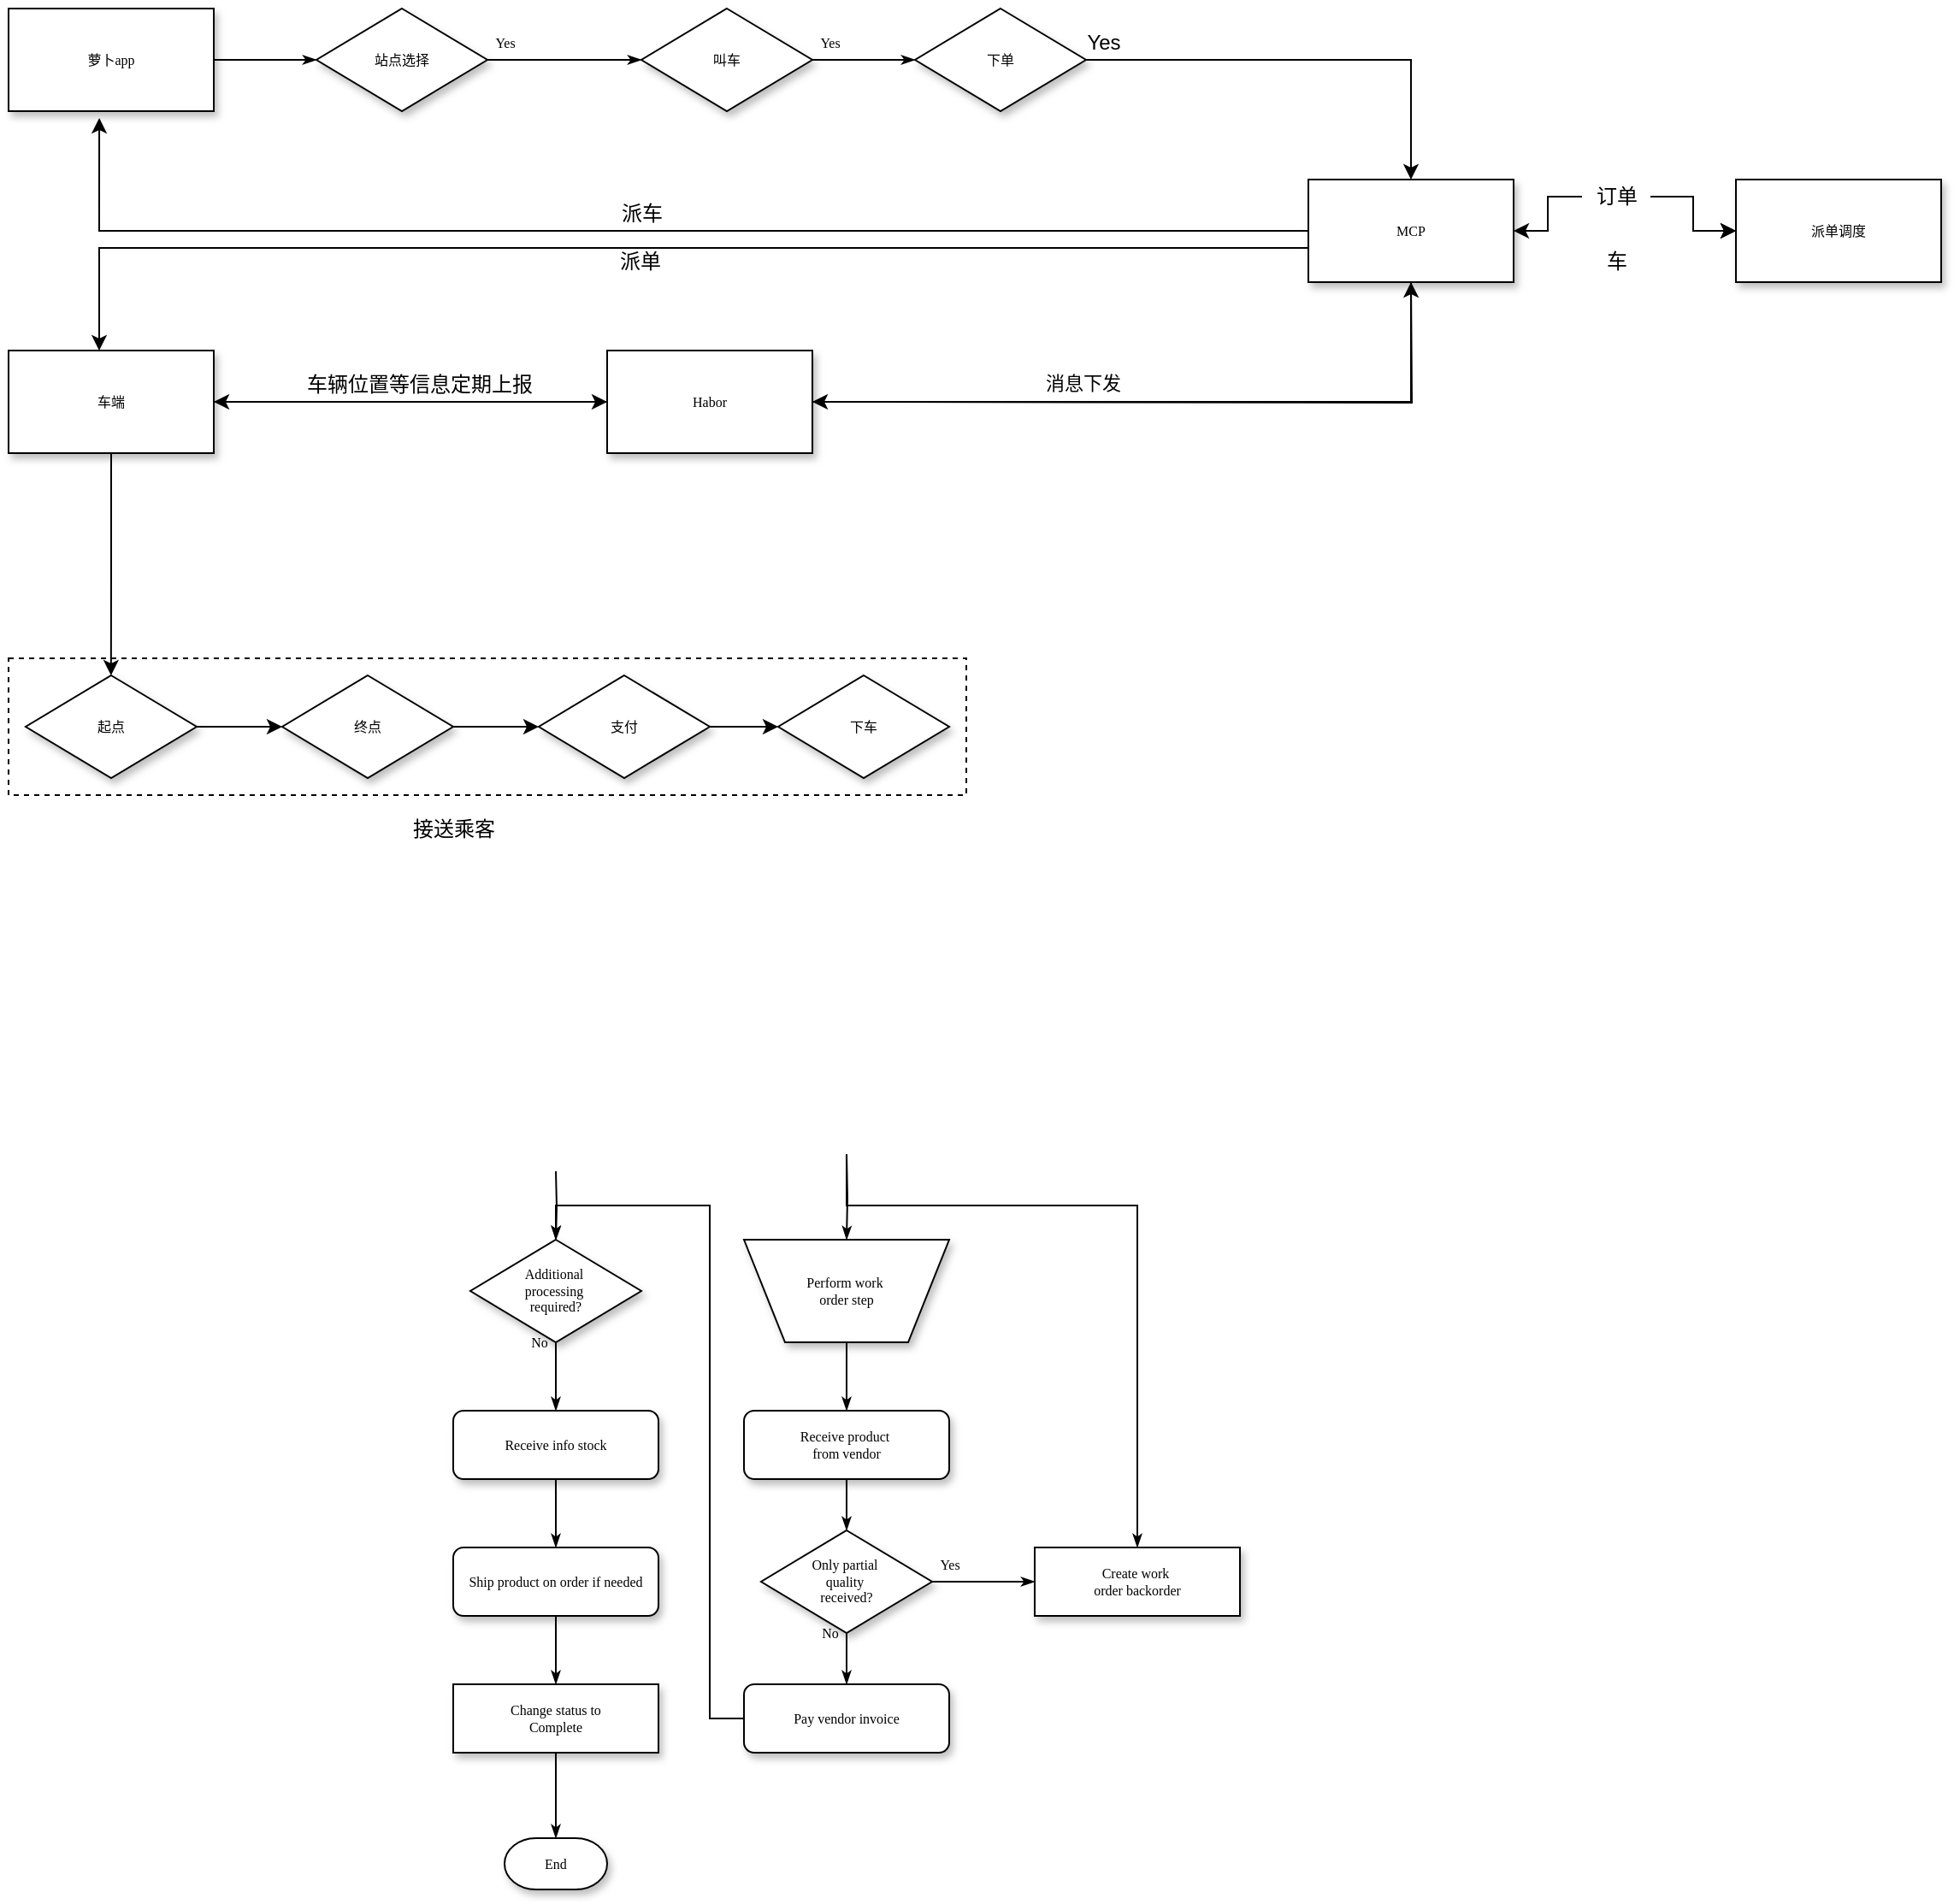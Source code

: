 <mxfile version="15.9.6" type="github"><diagram name="Page-1" id="edf60f1a-56cd-e834-aa8a-f176f3a09ee4"><mxGraphModel dx="1189" dy="703" grid="1" gridSize="10" guides="1" tooltips="1" connect="1" arrows="1" fold="1" page="1" pageScale="1" pageWidth="1100" pageHeight="850" background="none" math="0" shadow="0"><root><mxCell id="0"/><mxCell id="1" parent="0"/><mxCell id="60e70716793133e9-32" style="edgeStyle=orthogonalEdgeStyle;rounded=0;html=1;labelBackgroundColor=none;startSize=5;endArrow=classicThin;endFill=1;endSize=5;jettySize=auto;orthogonalLoop=1;strokeWidth=1;fontFamily=Verdana;fontSize=8" parent="1" source="60e70716793133e9-4" target="60e70716793133e9-5" edge="1"><mxGeometry relative="1" as="geometry"/></mxCell><mxCell id="60e70716793133e9-4" value="萝卜app" style="rounded=0;whiteSpace=wrap;html=1;shadow=1;labelBackgroundColor=none;strokeWidth=1;fontFamily=Verdana;fontSize=8;align=center;" parent="1" vertex="1"><mxGeometry x="20" y="220" width="120" height="60" as="geometry"/></mxCell><mxCell id="60e70716793133e9-33" value="Yes" style="edgeStyle=orthogonalEdgeStyle;rounded=0;html=1;labelBackgroundColor=none;startSize=5;endArrow=classicThin;endFill=1;endSize=5;jettySize=auto;orthogonalLoop=1;strokeWidth=1;fontFamily=Verdana;fontSize=8" parent="1" source="60e70716793133e9-5" target="60e70716793133e9-7" edge="1"><mxGeometry x="-0.778" y="10" relative="1" as="geometry"><mxPoint as="offset"/></mxGeometry></mxCell><mxCell id="60e70716793133e9-5" value="站点选择" style="rhombus;whiteSpace=wrap;html=1;rounded=0;shadow=1;labelBackgroundColor=none;strokeWidth=1;fontFamily=Verdana;fontSize=8;align=center;" parent="1" vertex="1"><mxGeometry x="200" y="220" width="100" height="60" as="geometry"/></mxCell><mxCell id="60e70716793133e9-34" value="Yes" style="edgeStyle=orthogonalEdgeStyle;rounded=0;html=1;labelBackgroundColor=none;startSize=5;endArrow=classicThin;endFill=1;endSize=5;jettySize=auto;orthogonalLoop=1;strokeWidth=1;fontFamily=Verdana;fontSize=8" parent="1" source="60e70716793133e9-7" edge="1"><mxGeometry x="-0.667" y="10" relative="1" as="geometry"><mxPoint as="offset"/><mxPoint x="550" y="250" as="targetPoint"/></mxGeometry></mxCell><mxCell id="60e70716793133e9-7" value="叫车" style="rhombus;whiteSpace=wrap;html=1;rounded=0;shadow=1;labelBackgroundColor=none;strokeWidth=1;fontFamily=Verdana;fontSize=8;align=center;" parent="1" vertex="1"><mxGeometry x="390" y="220" width="100" height="60" as="geometry"/></mxCell><mxCell id="bbj0CBgUNTtJuTdAdlhA-29" value="" style="edgeStyle=orthogonalEdgeStyle;rounded=0;orthogonalLoop=1;jettySize=auto;html=1;" edge="1" parent="1" source="60e70716793133e9-17" target="bbj0CBgUNTtJuTdAdlhA-25"><mxGeometry relative="1" as="geometry"/></mxCell><mxCell id="60e70716793133e9-17" value="起点" style="rhombus;whiteSpace=wrap;html=1;rounded=0;shadow=1;labelBackgroundColor=none;strokeWidth=1;fontFamily=Verdana;fontSize=8;align=center;" parent="1" vertex="1"><mxGeometry x="30" y="610" width="100" height="60" as="geometry"/></mxCell><mxCell id="60e70716793133e9-52" style="edgeStyle=orthogonalEdgeStyle;rounded=0;html=1;labelBackgroundColor=none;startSize=5;endArrow=classicThin;endFill=1;endSize=5;jettySize=auto;orthogonalLoop=1;strokeWidth=1;fontFamily=Verdana;fontSize=8" parent="1" target="60e70716793133e9-21" edge="1"><mxGeometry relative="1" as="geometry"><mxPoint x="340" y="900" as="sourcePoint"/></mxGeometry></mxCell><mxCell id="60e70716793133e9-49" style="edgeStyle=orthogonalEdgeStyle;rounded=0;html=1;labelBackgroundColor=none;startSize=5;endArrow=classicThin;endFill=1;endSize=5;jettySize=auto;orthogonalLoop=1;strokeWidth=1;fontFamily=Verdana;fontSize=8" parent="1" target="60e70716793133e9-22" edge="1"><mxGeometry relative="1" as="geometry"><mxPoint x="510" y="890" as="sourcePoint"/></mxGeometry></mxCell><mxCell id="60e70716793133e9-53" style="edgeStyle=orthogonalEdgeStyle;rounded=0;html=1;labelBackgroundColor=none;startSize=5;endArrow=classicThin;endFill=1;endSize=5;jettySize=auto;orthogonalLoop=1;strokeWidth=1;fontFamily=Verdana;fontSize=8" parent="1" target="60e70716793133e9-27" edge="1"><mxGeometry relative="1" as="geometry"><Array as="points"><mxPoint x="510" y="920"/><mxPoint x="680" y="920"/></Array><mxPoint x="510" y="890" as="sourcePoint"/></mxGeometry></mxCell><mxCell id="60e70716793133e9-54" value="No" style="edgeStyle=orthogonalEdgeStyle;rounded=0;html=1;labelBackgroundColor=none;startSize=5;endArrow=classicThin;endFill=1;endSize=5;jettySize=auto;orthogonalLoop=1;strokeWidth=1;fontFamily=Verdana;fontSize=8" parent="1" source="60e70716793133e9-21" target="60e70716793133e9-23" edge="1"><mxGeometry x="-1" y="-10" relative="1" as="geometry"><mxPoint as="offset"/></mxGeometry></mxCell><mxCell id="60e70716793133e9-21" value="Additional&amp;nbsp;&lt;div&gt;processing&amp;nbsp;&lt;/div&gt;&lt;div&gt;required?&lt;/div&gt;" style="rhombus;whiteSpace=wrap;html=1;rounded=0;shadow=1;labelBackgroundColor=none;strokeWidth=1;fontFamily=Verdana;fontSize=8;align=center;" parent="1" vertex="1"><mxGeometry x="290" y="940" width="100" height="60" as="geometry"/></mxCell><mxCell id="60e70716793133e9-58" style="edgeStyle=orthogonalEdgeStyle;rounded=0;html=1;labelBackgroundColor=none;startSize=5;endArrow=classicThin;endFill=1;endSize=5;jettySize=auto;orthogonalLoop=1;strokeWidth=1;fontFamily=Verdana;fontSize=8" parent="1" source="60e70716793133e9-22" target="60e70716793133e9-24" edge="1"><mxGeometry relative="1" as="geometry"/></mxCell><mxCell id="60e70716793133e9-22" value="Perform work&amp;nbsp;&lt;div&gt;order step&lt;/div&gt;" style="shape=trapezoid;whiteSpace=wrap;html=1;rounded=0;shadow=1;labelBackgroundColor=none;strokeWidth=1;fontFamily=Verdana;fontSize=8;align=center;flipV=1;" parent="1" vertex="1"><mxGeometry x="450" y="940" width="120" height="60" as="geometry"/></mxCell><mxCell id="60e70716793133e9-55" style="edgeStyle=orthogonalEdgeStyle;rounded=0;html=1;labelBackgroundColor=none;startSize=5;endArrow=classicThin;endFill=1;endSize=5;jettySize=auto;orthogonalLoop=1;strokeWidth=1;fontFamily=Verdana;fontSize=8" parent="1" source="60e70716793133e9-23" target="60e70716793133e9-25" edge="1"><mxGeometry relative="1" as="geometry"/></mxCell><mxCell id="60e70716793133e9-23" value="Receive info stock" style="rounded=1;whiteSpace=wrap;html=1;shadow=1;labelBackgroundColor=none;strokeWidth=1;fontFamily=Verdana;fontSize=8;align=center;" parent="1" vertex="1"><mxGeometry x="280" y="1040" width="120" height="40" as="geometry"/></mxCell><mxCell id="60e70716793133e9-59" style="edgeStyle=orthogonalEdgeStyle;rounded=0;html=1;labelBackgroundColor=none;startSize=5;endArrow=classicThin;endFill=1;endSize=5;jettySize=auto;orthogonalLoop=1;strokeWidth=1;fontFamily=Verdana;fontSize=8" parent="1" source="60e70716793133e9-24" target="60e70716793133e9-26" edge="1"><mxGeometry relative="1" as="geometry"/></mxCell><mxCell id="60e70716793133e9-24" value="Receive product&amp;nbsp;&lt;div&gt;from vendor&lt;/div&gt;" style="rounded=1;whiteSpace=wrap;html=1;shadow=1;labelBackgroundColor=none;strokeWidth=1;fontFamily=Verdana;fontSize=8;align=center;" parent="1" vertex="1"><mxGeometry x="450" y="1040" width="120" height="40" as="geometry"/></mxCell><mxCell id="60e70716793133e9-56" style="edgeStyle=orthogonalEdgeStyle;rounded=0;html=1;labelBackgroundColor=none;startSize=5;endArrow=classicThin;endFill=1;endSize=5;jettySize=auto;orthogonalLoop=1;strokeWidth=1;fontFamily=Verdana;fontSize=8" parent="1" source="60e70716793133e9-25" target="60e70716793133e9-28" edge="1"><mxGeometry relative="1" as="geometry"/></mxCell><mxCell id="60e70716793133e9-25" value="Ship product on order if needed" style="rounded=1;whiteSpace=wrap;html=1;shadow=1;labelBackgroundColor=none;strokeWidth=1;fontFamily=Verdana;fontSize=8;align=center;" parent="1" vertex="1"><mxGeometry x="280" y="1120" width="120" height="40" as="geometry"/></mxCell><mxCell id="60e70716793133e9-60" value="No" style="edgeStyle=orthogonalEdgeStyle;rounded=0;html=1;labelBackgroundColor=none;startSize=5;endArrow=classicThin;endFill=1;endSize=5;jettySize=auto;orthogonalLoop=1;strokeWidth=1;fontFamily=Verdana;fontSize=8" parent="1" source="60e70716793133e9-26" target="60e70716793133e9-29" edge="1"><mxGeometry x="0.2" y="14" relative="1" as="geometry"><mxPoint x="-24" y="-10" as="offset"/></mxGeometry></mxCell><mxCell id="60e70716793133e9-61" value="Yes" style="edgeStyle=orthogonalEdgeStyle;rounded=0;html=1;labelBackgroundColor=none;startSize=5;endArrow=classicThin;endFill=1;endSize=5;jettySize=auto;orthogonalLoop=1;strokeWidth=1;fontFamily=Verdana;fontSize=8" parent="1" source="60e70716793133e9-26" target="60e70716793133e9-27" edge="1"><mxGeometry x="-0.667" y="10" relative="1" as="geometry"><mxPoint as="offset"/></mxGeometry></mxCell><mxCell id="60e70716793133e9-26" value="Only partial&amp;nbsp;&lt;div&gt;quality&amp;nbsp;&lt;/div&gt;&lt;div&gt;received?&lt;/div&gt;" style="rhombus;whiteSpace=wrap;html=1;rounded=0;shadow=1;labelBackgroundColor=none;strokeWidth=1;fontFamily=Verdana;fontSize=8;align=center;" parent="1" vertex="1"><mxGeometry x="460" y="1110" width="100" height="60" as="geometry"/></mxCell><mxCell id="60e70716793133e9-27" value="Create work&amp;nbsp;&lt;div&gt;order backorder&lt;/div&gt;" style="whiteSpace=wrap;html=1;rounded=0;shadow=1;labelBackgroundColor=none;strokeWidth=1;fontFamily=Verdana;fontSize=8;align=center;" parent="1" vertex="1"><mxGeometry x="620" y="1120" width="120" height="40" as="geometry"/></mxCell><mxCell id="60e70716793133e9-57" style="edgeStyle=orthogonalEdgeStyle;rounded=0;html=1;labelBackgroundColor=none;startSize=5;endArrow=classicThin;endFill=1;endSize=5;jettySize=auto;orthogonalLoop=1;strokeWidth=1;fontFamily=Verdana;fontSize=8" parent="1" source="60e70716793133e9-28" target="60e70716793133e9-30" edge="1"><mxGeometry relative="1" as="geometry"/></mxCell><mxCell id="60e70716793133e9-28" value="Change status to&lt;div&gt;Complete&lt;/div&gt;" style="whiteSpace=wrap;html=1;rounded=0;shadow=1;labelBackgroundColor=none;strokeWidth=1;fontFamily=Verdana;fontSize=8;align=center;" parent="1" vertex="1"><mxGeometry x="280" y="1200" width="120" height="40" as="geometry"/></mxCell><mxCell id="60e70716793133e9-62" style="edgeStyle=orthogonalEdgeStyle;rounded=0;html=1;labelBackgroundColor=none;startSize=5;endArrow=classicThin;endFill=1;endSize=5;jettySize=auto;orthogonalLoop=1;strokeWidth=1;fontFamily=Verdana;fontSize=8" parent="1" source="60e70716793133e9-29" target="60e70716793133e9-21" edge="1"><mxGeometry relative="1" as="geometry"><Array as="points"><mxPoint x="430" y="1220"/><mxPoint x="430" y="920"/><mxPoint x="340" y="920"/></Array></mxGeometry></mxCell><mxCell id="60e70716793133e9-29" value="Pay vendor invoice" style="rounded=1;whiteSpace=wrap;html=1;shadow=1;labelBackgroundColor=none;strokeWidth=1;fontFamily=Verdana;fontSize=8;align=center;" parent="1" vertex="1"><mxGeometry x="450" y="1200" width="120" height="40" as="geometry"/></mxCell><mxCell id="60e70716793133e9-30" value="End" style="strokeWidth=1;html=1;shape=mxgraph.flowchart.terminator;whiteSpace=wrap;rounded=0;shadow=1;labelBackgroundColor=none;fontFamily=Verdana;fontSize=8;align=center;" parent="1" vertex="1"><mxGeometry x="310" y="1290" width="60" height="30" as="geometry"/></mxCell><mxCell id="bbj0CBgUNTtJuTdAdlhA-4" value="" style="edgeStyle=orthogonalEdgeStyle;rounded=0;orthogonalLoop=1;jettySize=auto;html=1;" edge="1" parent="1" source="bbj0CBgUNTtJuTdAdlhA-1" target="bbj0CBgUNTtJuTdAdlhA-2"><mxGeometry relative="1" as="geometry"/></mxCell><mxCell id="bbj0CBgUNTtJuTdAdlhA-1" value="下单" style="rhombus;whiteSpace=wrap;html=1;rounded=0;shadow=1;labelBackgroundColor=none;strokeWidth=1;fontFamily=Verdana;fontSize=8;align=center;" vertex="1" parent="1"><mxGeometry x="550" y="220" width="100" height="60" as="geometry"/></mxCell><mxCell id="bbj0CBgUNTtJuTdAdlhA-24" value="" style="edgeStyle=orthogonalEdgeStyle;rounded=0;orthogonalLoop=1;jettySize=auto;html=1;" edge="1" parent="1" source="bbj0CBgUNTtJuTdAdlhA-2"><mxGeometry relative="1" as="geometry"><mxPoint x="490" y="450" as="targetPoint"/><Array as="points"><mxPoint x="840" y="450"/></Array></mxGeometry></mxCell><mxCell id="bbj0CBgUNTtJuTdAdlhA-39" value="" style="edgeStyle=orthogonalEdgeStyle;rounded=0;orthogonalLoop=1;jettySize=auto;html=1;entryX=0.442;entryY=1.067;entryDx=0;entryDy=0;entryPerimeter=0;" edge="1" parent="1" source="bbj0CBgUNTtJuTdAdlhA-2" target="60e70716793133e9-4"><mxGeometry relative="1" as="geometry"><Array as="points"><mxPoint x="73" y="350"/></Array></mxGeometry></mxCell><mxCell id="bbj0CBgUNTtJuTdAdlhA-51" style="edgeStyle=orthogonalEdgeStyle;rounded=0;orthogonalLoop=1;jettySize=auto;html=1;entryX=0.5;entryY=0;entryDx=0;entryDy=0;exitX=0;exitY=0.5;exitDx=0;exitDy=0;" edge="1" parent="1" source="bbj0CBgUNTtJuTdAdlhA-2"><mxGeometry relative="1" as="geometry"><mxPoint x="773.0" y="360.077" as="sourcePoint"/><mxPoint x="73" y="420" as="targetPoint"/><Array as="points"><mxPoint x="780" y="360"/><mxPoint x="73" y="360"/></Array></mxGeometry></mxCell><mxCell id="bbj0CBgUNTtJuTdAdlhA-2" value="MCP" style="rounded=0;whiteSpace=wrap;html=1;shadow=1;labelBackgroundColor=none;strokeWidth=1;fontFamily=Verdana;fontSize=8;align=center;" vertex="1" parent="1"><mxGeometry x="780" y="320" width="120" height="60" as="geometry"/></mxCell><mxCell id="bbj0CBgUNTtJuTdAdlhA-5" value="Yes" style="text;html=1;align=center;verticalAlign=middle;resizable=0;points=[];autosize=1;strokeColor=none;fillColor=none;" vertex="1" parent="1"><mxGeometry x="640" y="230" width="40" height="20" as="geometry"/></mxCell><mxCell id="bbj0CBgUNTtJuTdAdlhA-6" value="派单调度" style="rounded=0;whiteSpace=wrap;html=1;shadow=1;labelBackgroundColor=none;strokeWidth=1;fontFamily=Verdana;fontSize=8;align=center;" vertex="1" parent="1"><mxGeometry x="1030" y="320" width="120" height="60" as="geometry"/></mxCell><mxCell id="bbj0CBgUNTtJuTdAdlhA-49" value="" style="edgeStyle=orthogonalEdgeStyle;rounded=0;orthogonalLoop=1;jettySize=auto;html=1;" edge="1" parent="1" source="bbj0CBgUNTtJuTdAdlhA-11" target="bbj0CBgUNTtJuTdAdlhA-6"><mxGeometry relative="1" as="geometry"/></mxCell><mxCell id="bbj0CBgUNTtJuTdAdlhA-50" value="" style="edgeStyle=orthogonalEdgeStyle;rounded=0;orthogonalLoop=1;jettySize=auto;html=1;" edge="1" parent="1" source="bbj0CBgUNTtJuTdAdlhA-11" target="bbj0CBgUNTtJuTdAdlhA-2"><mxGeometry relative="1" as="geometry"/></mxCell><mxCell id="bbj0CBgUNTtJuTdAdlhA-52" value="" style="edgeStyle=orthogonalEdgeStyle;rounded=0;orthogonalLoop=1;jettySize=auto;html=1;" edge="1" parent="1" source="bbj0CBgUNTtJuTdAdlhA-11" target="bbj0CBgUNTtJuTdAdlhA-6"><mxGeometry relative="1" as="geometry"/></mxCell><mxCell id="bbj0CBgUNTtJuTdAdlhA-11" value="订单" style="text;html=1;align=center;verticalAlign=middle;resizable=0;points=[];autosize=1;strokeColor=none;fillColor=none;" vertex="1" parent="1"><mxGeometry x="940" y="320" width="40" height="20" as="geometry"/></mxCell><mxCell id="bbj0CBgUNTtJuTdAdlhA-15" value="" style="edgeStyle=orthogonalEdgeStyle;rounded=0;orthogonalLoop=1;jettySize=auto;html=1;" edge="1" parent="1"><mxGeometry relative="1" as="geometry"><mxPoint x="490" y="450" as="sourcePoint"/><mxPoint x="840" y="380" as="targetPoint"/></mxGeometry></mxCell><mxCell id="bbj0CBgUNTtJuTdAdlhA-44" value="消息下发" style="edgeLabel;html=1;align=center;verticalAlign=middle;resizable=0;points=[];" vertex="1" connectable="0" parent="bbj0CBgUNTtJuTdAdlhA-15"><mxGeometry x="-0.276" y="5" relative="1" as="geometry"><mxPoint x="5" y="-6" as="offset"/></mxGeometry></mxCell><mxCell id="bbj0CBgUNTtJuTdAdlhA-18" value="" style="edgeStyle=orthogonalEdgeStyle;rounded=0;orthogonalLoop=1;jettySize=auto;html=1;entryX=0;entryY=0.5;entryDx=0;entryDy=0;" edge="1" parent="1" source="bbj0CBgUNTtJuTdAdlhA-13" target="bbj0CBgUNTtJuTdAdlhA-16"><mxGeometry relative="1" as="geometry"><mxPoint x="240" y="450" as="targetPoint"/></mxGeometry></mxCell><mxCell id="bbj0CBgUNTtJuTdAdlhA-37" value="" style="edgeStyle=orthogonalEdgeStyle;rounded=0;orthogonalLoop=1;jettySize=auto;html=1;entryX=0.107;entryY=0.125;entryDx=0;entryDy=0;entryPerimeter=0;" edge="1" parent="1" source="bbj0CBgUNTtJuTdAdlhA-13" target="bbj0CBgUNTtJuTdAdlhA-32"><mxGeometry relative="1" as="geometry"><mxPoint x="80" y="560" as="targetPoint"/></mxGeometry></mxCell><mxCell id="bbj0CBgUNTtJuTdAdlhA-13" value="车端" style="rounded=0;whiteSpace=wrap;html=1;shadow=1;labelBackgroundColor=none;strokeWidth=1;fontFamily=Verdana;fontSize=8;align=center;" vertex="1" parent="1"><mxGeometry x="20" y="420" width="120" height="60" as="geometry"/></mxCell><mxCell id="bbj0CBgUNTtJuTdAdlhA-23" value="" style="edgeStyle=orthogonalEdgeStyle;rounded=0;orthogonalLoop=1;jettySize=auto;html=1;" edge="1" parent="1" source="bbj0CBgUNTtJuTdAdlhA-16"><mxGeometry relative="1" as="geometry"><mxPoint x="140" y="450" as="targetPoint"/></mxGeometry></mxCell><mxCell id="bbj0CBgUNTtJuTdAdlhA-16" value="Habor" style="rounded=0;whiteSpace=wrap;html=1;shadow=1;labelBackgroundColor=none;strokeWidth=1;fontFamily=Verdana;fontSize=8;align=center;" vertex="1" parent="1"><mxGeometry x="370" y="420" width="120" height="60" as="geometry"/></mxCell><mxCell id="bbj0CBgUNTtJuTdAdlhA-30" value="" style="edgeStyle=orthogonalEdgeStyle;rounded=0;orthogonalLoop=1;jettySize=auto;html=1;" edge="1" parent="1" source="bbj0CBgUNTtJuTdAdlhA-25" target="bbj0CBgUNTtJuTdAdlhA-27"><mxGeometry relative="1" as="geometry"/></mxCell><mxCell id="bbj0CBgUNTtJuTdAdlhA-25" value="终点" style="rhombus;whiteSpace=wrap;html=1;rounded=0;shadow=1;labelBackgroundColor=none;strokeWidth=1;fontFamily=Verdana;fontSize=8;align=center;" vertex="1" parent="1"><mxGeometry x="180" y="610" width="100" height="60" as="geometry"/></mxCell><mxCell id="bbj0CBgUNTtJuTdAdlhA-31" value="" style="edgeStyle=orthogonalEdgeStyle;rounded=0;orthogonalLoop=1;jettySize=auto;html=1;" edge="1" parent="1" source="bbj0CBgUNTtJuTdAdlhA-27" target="bbj0CBgUNTtJuTdAdlhA-28"><mxGeometry relative="1" as="geometry"/></mxCell><mxCell id="bbj0CBgUNTtJuTdAdlhA-27" value="支付" style="rhombus;whiteSpace=wrap;html=1;rounded=0;shadow=1;labelBackgroundColor=none;strokeWidth=1;fontFamily=Verdana;fontSize=8;align=center;" vertex="1" parent="1"><mxGeometry x="330" y="610" width="100" height="60" as="geometry"/></mxCell><mxCell id="bbj0CBgUNTtJuTdAdlhA-28" value="下车" style="rhombus;whiteSpace=wrap;html=1;rounded=0;shadow=1;labelBackgroundColor=none;strokeWidth=1;fontFamily=Verdana;fontSize=8;align=center;" vertex="1" parent="1"><mxGeometry x="470" y="610" width="100" height="60" as="geometry"/></mxCell><mxCell id="bbj0CBgUNTtJuTdAdlhA-32" value="" style="rounded=0;whiteSpace=wrap;html=1;fillColor=none;dashed=1;" vertex="1" parent="1"><mxGeometry x="20" y="600" width="560" height="80" as="geometry"/></mxCell><mxCell id="bbj0CBgUNTtJuTdAdlhA-34" value="接送乘客" style="text;html=1;align=center;verticalAlign=middle;resizable=0;points=[];autosize=1;strokeColor=none;fillColor=none;" vertex="1" parent="1"><mxGeometry x="250" y="690" width="60" height="20" as="geometry"/></mxCell><mxCell id="bbj0CBgUNTtJuTdAdlhA-35" value="车辆位置等信息定期上报" style="text;html=1;align=center;verticalAlign=middle;resizable=0;points=[];autosize=1;strokeColor=none;fillColor=none;" vertex="1" parent="1"><mxGeometry x="185" y="430" width="150" height="20" as="geometry"/></mxCell><mxCell id="bbj0CBgUNTtJuTdAdlhA-42" value="派车" style="text;html=1;align=center;verticalAlign=middle;resizable=0;points=[];autosize=1;strokeColor=none;fillColor=none;" vertex="1" parent="1"><mxGeometry x="370" y="330" width="40" height="20" as="geometry"/></mxCell><mxCell id="bbj0CBgUNTtJuTdAdlhA-43" value="派单" style="text;html=1;align=center;verticalAlign=middle;resizable=0;points=[];autosize=1;strokeColor=none;fillColor=none;" vertex="1" parent="1"><mxGeometry x="369" y="358" width="40" height="20" as="geometry"/></mxCell><mxCell id="bbj0CBgUNTtJuTdAdlhA-12" value="&amp;nbsp;车&amp;nbsp;" style="text;html=1;align=center;verticalAlign=middle;resizable=0;points=[];autosize=1;strokeColor=none;fillColor=none;" vertex="1" parent="1"><mxGeometry x="945" y="358" width="30" height="20" as="geometry"/></mxCell></root></mxGraphModel></diagram></mxfile>